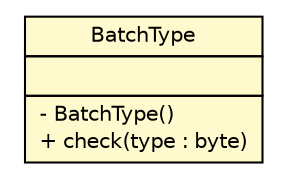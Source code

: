 #!/usr/local/bin/dot
#
# Class diagram 
# Generated by UMLGraph version R5_6 (http://www.umlgraph.org/)
#

digraph G {
	edge [fontname="Helvetica",fontsize=10,labelfontname="Helvetica",labelfontsize=10];
	node [fontname="Helvetica",fontsize=10,shape=plaintext];
	nodesep=0.25;
	ranksep=0.5;
	// org.ietf.nea.pb.validate.rules.BatchType
	c24859 [label=<<table title="org.ietf.nea.pb.validate.rules.BatchType" border="0" cellborder="1" cellspacing="0" cellpadding="2" port="p" bgcolor="lemonChiffon" href="./BatchType.html">
		<tr><td><table border="0" cellspacing="0" cellpadding="1">
<tr><td align="center" balign="center"> BatchType </td></tr>
		</table></td></tr>
		<tr><td><table border="0" cellspacing="0" cellpadding="1">
<tr><td align="left" balign="left">  </td></tr>
		</table></td></tr>
		<tr><td><table border="0" cellspacing="0" cellpadding="1">
<tr><td align="left" balign="left"> - BatchType() </td></tr>
<tr><td align="left" balign="left"> + check(type : byte) </td></tr>
		</table></td></tr>
		</table>>, URL="./BatchType.html", fontname="Helvetica", fontcolor="black", fontsize=10.0];
}

